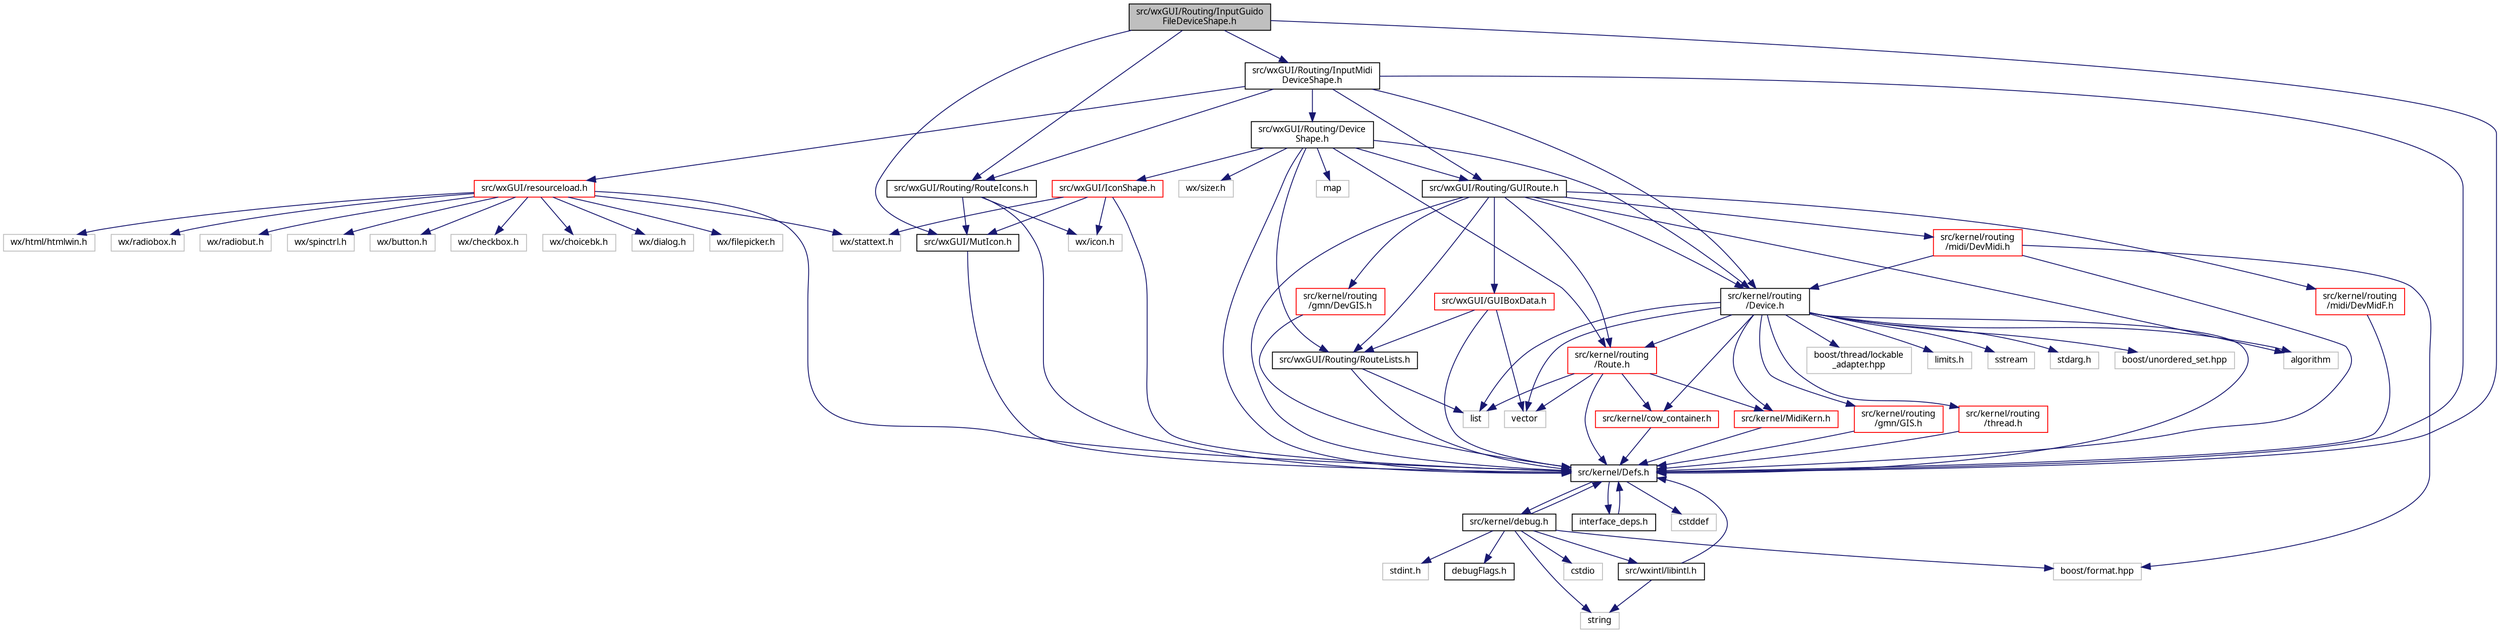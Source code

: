 digraph "src/wxGUI/Routing/InputGuidoFileDeviceShape.h"
{
  edge [fontname="Sans",fontsize="10",labelfontname="Sans",labelfontsize="10"];
  node [fontname="Sans",fontsize="10",shape=record];
  Node0 [label="src/wxGUI/Routing/InputGuido\lFileDeviceShape.h",height=0.2,width=0.4,color="black", fillcolor="grey75", style="filled", fontcolor="black"];
  Node0 -> Node1 [color="midnightblue",fontsize="10",style="solid",fontname="Sans"];
  Node1 [label="src/kernel/Defs.h",height=0.2,width=0.4,color="black", fillcolor="white", style="filled",URL="$d1/d73/Defs_8h.html",tooltip="Common definitions. "];
  Node1 -> Node2 [color="midnightblue",fontsize="10",style="solid",fontname="Sans"];
  Node2 [label="interface_deps.h",height=0.2,width=0.4,color="black", fillcolor="white", style="filled",URL="$de/ddd/interface__deps_8h.html"];
  Node2 -> Node1 [color="midnightblue",fontsize="10",style="solid",fontname="Sans"];
  Node1 -> Node3 [color="midnightblue",fontsize="10",style="solid",fontname="Sans"];
  Node3 [label="cstddef",height=0.2,width=0.4,color="grey75", fillcolor="white", style="filled"];
  Node1 -> Node4 [color="midnightblue",fontsize="10",style="solid",fontname="Sans"];
  Node4 [label="src/kernel/debug.h",height=0.2,width=0.4,color="black", fillcolor="white", style="filled",URL="$db/d16/debug_8h.html"];
  Node4 -> Node1 [color="midnightblue",fontsize="10",style="solid",fontname="Sans"];
  Node4 -> Node5 [color="midnightblue",fontsize="10",style="solid",fontname="Sans"];
  Node5 [label="src/wxintl/libintl.h",height=0.2,width=0.4,color="black", fillcolor="white", style="filled",URL="$d4/d64/libintl_8h.html"];
  Node5 -> Node1 [color="midnightblue",fontsize="10",style="solid",fontname="Sans"];
  Node5 -> Node6 [color="midnightblue",fontsize="10",style="solid",fontname="Sans"];
  Node6 [label="string",height=0.2,width=0.4,color="grey75", fillcolor="white", style="filled"];
  Node4 -> Node6 [color="midnightblue",fontsize="10",style="solid",fontname="Sans"];
  Node4 -> Node7 [color="midnightblue",fontsize="10",style="solid",fontname="Sans"];
  Node7 [label="cstdio",height=0.2,width=0.4,color="grey75", fillcolor="white", style="filled"];
  Node4 -> Node8 [color="midnightblue",fontsize="10",style="solid",fontname="Sans"];
  Node8 [label="boost/format.hpp",height=0.2,width=0.4,color="grey75", fillcolor="white", style="filled"];
  Node4 -> Node9 [color="midnightblue",fontsize="10",style="solid",fontname="Sans"];
  Node9 [label="stdint.h",height=0.2,width=0.4,color="grey75", fillcolor="white", style="filled"];
  Node4 -> Node10 [color="midnightblue",fontsize="10",style="solid",fontname="Sans"];
  Node10 [label="debugFlags.h",height=0.2,width=0.4,color="black", fillcolor="white", style="filled",URL="$d4/dab/debugFlags_8h.html",tooltip="Debug flags for mutabor debug mode. "];
  Node0 -> Node11 [color="midnightblue",fontsize="10",style="solid",fontname="Sans"];
  Node11 [label="src/wxGUI/MutIcon.h",height=0.2,width=0.4,color="black", fillcolor="white", style="filled",URL="$df/d37/MutIcon_8h.html",tooltip="Icon class fixing issues with Mac OS. "];
  Node11 -> Node1 [color="midnightblue",fontsize="10",style="solid",fontname="Sans"];
  Node0 -> Node12 [color="midnightblue",fontsize="10",style="solid",fontname="Sans"];
  Node12 [label="src/wxGUI/Routing/RouteIcons.h",height=0.2,width=0.4,color="black", fillcolor="white", style="filled",URL="$df/d40/RouteIcons_8h.html",tooltip="Devices base classes. "];
  Node12 -> Node1 [color="midnightblue",fontsize="10",style="solid",fontname="Sans"];
  Node12 -> Node11 [color="midnightblue",fontsize="10",style="solid",fontname="Sans"];
  Node12 -> Node13 [color="midnightblue",fontsize="10",style="solid",fontname="Sans"];
  Node13 [label="wx/icon.h",height=0.2,width=0.4,color="grey75", fillcolor="white", style="filled"];
  Node0 -> Node14 [color="midnightblue",fontsize="10",style="solid",fontname="Sans"];
  Node14 [label="src/wxGUI/Routing/InputMidi\lDeviceShape.h",height=0.2,width=0.4,color="black", fillcolor="white", style="filled",URL="$d3/d5e/InputMidiDeviceShape_8h.html",tooltip="MIDI input device shape for route window. "];
  Node14 -> Node1 [color="midnightblue",fontsize="10",style="solid",fontname="Sans"];
  Node14 -> Node15 [color="midnightblue",fontsize="10",style="solid",fontname="Sans"];
  Node15 [label="src/kernel/routing\l/Device.h",height=0.2,width=0.4,color="black", fillcolor="white", style="filled",URL="$de/d05/Device_8h.html",tooltip="Routing. "];
  Node15 -> Node1 [color="midnightblue",fontsize="10",style="solid",fontname="Sans"];
  Node15 -> Node16 [color="midnightblue",fontsize="10",style="solid",fontname="Sans"];
  Node16 [label="src/kernel/cow_container.h",height=0.2,width=0.4,color="red", fillcolor="white", style="filled",URL="$da/d28/cow__container_8h.html",tooltip="Copy on write container. "];
  Node16 -> Node1 [color="midnightblue",fontsize="10",style="solid",fontname="Sans"];
  Node15 -> Node20 [color="midnightblue",fontsize="10",style="solid",fontname="Sans"];
  Node20 [label="src/kernel/routing\l/gmn/GIS.h",height=0.2,width=0.4,color="red", fillcolor="white", style="filled",URL="$dd/d4d/GIS_8h.html"];
  Node20 -> Node1 [color="midnightblue",fontsize="10",style="solid",fontname="Sans"];
  Node15 -> Node25 [color="midnightblue",fontsize="10",style="solid",fontname="Sans"];
  Node25 [label="src/kernel/routing\l/Route.h",height=0.2,width=0.4,color="red", fillcolor="white", style="filled",URL="$d1/d65/Route_8h.html",tooltip="Routing. "];
  Node25 -> Node1 [color="midnightblue",fontsize="10",style="solid",fontname="Sans"];
  Node25 -> Node16 [color="midnightblue",fontsize="10",style="solid",fontname="Sans"];
  Node25 -> Node26 [color="midnightblue",fontsize="10",style="solid",fontname="Sans"];
  Node26 [label="src/kernel/MidiKern.h",height=0.2,width=0.4,color="red", fillcolor="white", style="filled",URL="$da/dfd/MidiKern_8h.html"];
  Node26 -> Node1 [color="midnightblue",fontsize="10",style="solid",fontname="Sans"];
  Node25 -> Node29 [color="midnightblue",fontsize="10",style="solid",fontname="Sans"];
  Node29 [label="list",height=0.2,width=0.4,color="grey75", fillcolor="white", style="filled"];
  Node25 -> Node30 [color="midnightblue",fontsize="10",style="solid",fontname="Sans"];
  Node30 [label="vector",height=0.2,width=0.4,color="grey75", fillcolor="white", style="filled"];
  Node15 -> Node36 [color="midnightblue",fontsize="10",style="solid",fontname="Sans"];
  Node36 [label="src/kernel/routing\l/thread.h",height=0.2,width=0.4,color="red", fillcolor="white", style="filled",URL="$db/dd5/thread_8h.html"];
  Node36 -> Node1 [color="midnightblue",fontsize="10",style="solid",fontname="Sans"];
  Node15 -> Node39 [color="midnightblue",fontsize="10",style="solid",fontname="Sans"];
  Node39 [label="boost/thread/lockable\l_adapter.hpp",height=0.2,width=0.4,color="grey75", fillcolor="white", style="filled"];
  Node15 -> Node26 [color="midnightblue",fontsize="10",style="solid",fontname="Sans"];
  Node15 -> Node30 [color="midnightblue",fontsize="10",style="solid",fontname="Sans"];
  Node15 -> Node29 [color="midnightblue",fontsize="10",style="solid",fontname="Sans"];
  Node15 -> Node40 [color="midnightblue",fontsize="10",style="solid",fontname="Sans"];
  Node40 [label="limits.h",height=0.2,width=0.4,color="grey75", fillcolor="white", style="filled"];
  Node15 -> Node41 [color="midnightblue",fontsize="10",style="solid",fontname="Sans"];
  Node41 [label="algorithm",height=0.2,width=0.4,color="grey75", fillcolor="white", style="filled"];
  Node15 -> Node42 [color="midnightblue",fontsize="10",style="solid",fontname="Sans"];
  Node42 [label="sstream",height=0.2,width=0.4,color="grey75", fillcolor="white", style="filled"];
  Node15 -> Node43 [color="midnightblue",fontsize="10",style="solid",fontname="Sans"];
  Node43 [label="stdarg.h",height=0.2,width=0.4,color="grey75", fillcolor="white", style="filled"];
  Node15 -> Node44 [color="midnightblue",fontsize="10",style="solid",fontname="Sans"];
  Node44 [label="boost/unordered_set.hpp",height=0.2,width=0.4,color="grey75", fillcolor="white", style="filled"];
  Node14 -> Node45 [color="midnightblue",fontsize="10",style="solid",fontname="Sans"];
  Node45 [label="src/wxGUI/Routing/GUIRoute.h",height=0.2,width=0.4,color="black", fillcolor="white", style="filled",URL="$d6/dfa/GUIRoute_8h.html"];
  Node45 -> Node1 [color="midnightblue",fontsize="10",style="solid",fontname="Sans"];
  Node45 -> Node15 [color="midnightblue",fontsize="10",style="solid",fontname="Sans"];
  Node45 -> Node46 [color="midnightblue",fontsize="10",style="solid",fontname="Sans"];
  Node46 [label="src/kernel/routing\l/midi/DevMidi.h",height=0.2,width=0.4,color="red", fillcolor="white", style="filled",URL="$d4/da2/DevMidi_8h.html",tooltip="Classes for midi port. "];
  Node46 -> Node1 [color="midnightblue",fontsize="10",style="solid",fontname="Sans"];
  Node46 -> Node15 [color="midnightblue",fontsize="10",style="solid",fontname="Sans"];
  Node46 -> Node8 [color="midnightblue",fontsize="10",style="solid",fontname="Sans"];
  Node45 -> Node59 [color="midnightblue",fontsize="10",style="solid",fontname="Sans"];
  Node59 [label="src/kernel/routing\l/midi/DevMidF.h",height=0.2,width=0.4,color="red", fillcolor="white", style="filled",URL="$da/d3c/DevMidF_8h.html"];
  Node59 -> Node1 [color="midnightblue",fontsize="10",style="solid",fontname="Sans"];
  Node45 -> Node68 [color="midnightblue",fontsize="10",style="solid",fontname="Sans"];
  Node68 [label="src/kernel/routing\l/gmn/DevGIS.h",height=0.2,width=0.4,color="red", fillcolor="white", style="filled",URL="$da/d81/DevGIS_8h.html"];
  Node68 -> Node1 [color="midnightblue",fontsize="10",style="solid",fontname="Sans"];
  Node45 -> Node25 [color="midnightblue",fontsize="10",style="solid",fontname="Sans"];
  Node45 -> Node70 [color="midnightblue",fontsize="10",style="solid",fontname="Sans"];
  Node70 [label="src/wxGUI/GUIBoxData.h",height=0.2,width=0.4,color="red", fillcolor="white", style="filled",URL="$d5/df7/GUIBoxData_8h.html"];
  Node70 -> Node1 [color="midnightblue",fontsize="10",style="solid",fontname="Sans"];
  Node70 -> Node71 [color="midnightblue",fontsize="10",style="solid",fontname="Sans"];
  Node71 [label="src/wxGUI/Routing/RouteLists.h",height=0.2,width=0.4,color="black", fillcolor="white", style="filled",URL="$d4/d70/RouteLists_8h.html"];
  Node71 -> Node1 [color="midnightblue",fontsize="10",style="solid",fontname="Sans"];
  Node71 -> Node29 [color="midnightblue",fontsize="10",style="solid",fontname="Sans"];
  Node70 -> Node30 [color="midnightblue",fontsize="10",style="solid",fontname="Sans"];
  Node45 -> Node71 [color="midnightblue",fontsize="10",style="solid",fontname="Sans"];
  Node45 -> Node41 [color="midnightblue",fontsize="10",style="solid",fontname="Sans"];
  Node14 -> Node12 [color="midnightblue",fontsize="10",style="solid",fontname="Sans"];
  Node14 -> Node81 [color="midnightblue",fontsize="10",style="solid",fontname="Sans"];
  Node81 [label="src/wxGUI/Routing/Device\lShape.h",height=0.2,width=0.4,color="black", fillcolor="white", style="filled",URL="$d9/d4d/DeviceShape_8h.html",tooltip="Device shape base class for route window. "];
  Node81 -> Node1 [color="midnightblue",fontsize="10",style="solid",fontname="Sans"];
  Node81 -> Node82 [color="midnightblue",fontsize="10",style="solid",fontname="Sans"];
  Node82 [label="src/wxGUI/IconShape.h",height=0.2,width=0.4,color="red", fillcolor="white", style="filled",URL="$d5/d6f/IconShape_8h.html",tooltip="Icon shape. "];
  Node82 -> Node1 [color="midnightblue",fontsize="10",style="solid",fontname="Sans"];
  Node82 -> Node11 [color="midnightblue",fontsize="10",style="solid",fontname="Sans"];
  Node82 -> Node13 [color="midnightblue",fontsize="10",style="solid",fontname="Sans"];
  Node82 -> Node101 [color="midnightblue",fontsize="10",style="solid",fontname="Sans"];
  Node101 [label="wx/stattext.h",height=0.2,width=0.4,color="grey75", fillcolor="white", style="filled"];
  Node81 -> Node25 [color="midnightblue",fontsize="10",style="solid",fontname="Sans"];
  Node81 -> Node15 [color="midnightblue",fontsize="10",style="solid",fontname="Sans"];
  Node81 -> Node45 [color="midnightblue",fontsize="10",style="solid",fontname="Sans"];
  Node81 -> Node71 [color="midnightblue",fontsize="10",style="solid",fontname="Sans"];
  Node81 -> Node102 [color="midnightblue",fontsize="10",style="solid",fontname="Sans"];
  Node102 [label="map",height=0.2,width=0.4,color="grey75", fillcolor="white", style="filled"];
  Node81 -> Node103 [color="midnightblue",fontsize="10",style="solid",fontname="Sans"];
  Node103 [label="wx/sizer.h",height=0.2,width=0.4,color="grey75", fillcolor="white", style="filled"];
  Node14 -> Node104 [color="midnightblue",fontsize="10",style="solid",fontname="Sans"];
  Node104 [label="src/wxGUI/resourceload.h",height=0.2,width=0.4,color="red", fillcolor="white", style="filled",URL="$d3/daf/resourceload_8h.html"];
  Node104 -> Node1 [color="midnightblue",fontsize="10",style="solid",fontname="Sans"];
  Node104 -> Node105 [color="midnightblue",fontsize="10",style="solid",fontname="Sans"];
  Node105 [label="wx/button.h",height=0.2,width=0.4,color="grey75", fillcolor="white", style="filled"];
  Node104 -> Node106 [color="midnightblue",fontsize="10",style="solid",fontname="Sans"];
  Node106 [label="wx/checkbox.h",height=0.2,width=0.4,color="grey75", fillcolor="white", style="filled"];
  Node104 -> Node107 [color="midnightblue",fontsize="10",style="solid",fontname="Sans"];
  Node107 [label="wx/choicebk.h",height=0.2,width=0.4,color="grey75", fillcolor="white", style="filled"];
  Node104 -> Node108 [color="midnightblue",fontsize="10",style="solid",fontname="Sans"];
  Node108 [label="wx/dialog.h",height=0.2,width=0.4,color="grey75", fillcolor="white", style="filled"];
  Node104 -> Node109 [color="midnightblue",fontsize="10",style="solid",fontname="Sans"];
  Node109 [label="wx/filepicker.h",height=0.2,width=0.4,color="grey75", fillcolor="white", style="filled"];
  Node104 -> Node110 [color="midnightblue",fontsize="10",style="solid",fontname="Sans"];
  Node110 [label="wx/html/htmlwin.h",height=0.2,width=0.4,color="grey75", fillcolor="white", style="filled"];
  Node104 -> Node111 [color="midnightblue",fontsize="10",style="solid",fontname="Sans"];
  Node111 [label="wx/radiobox.h",height=0.2,width=0.4,color="grey75", fillcolor="white", style="filled"];
  Node104 -> Node112 [color="midnightblue",fontsize="10",style="solid",fontname="Sans"];
  Node112 [label="wx/radiobut.h",height=0.2,width=0.4,color="grey75", fillcolor="white", style="filled"];
  Node104 -> Node113 [color="midnightblue",fontsize="10",style="solid",fontname="Sans"];
  Node113 [label="wx/spinctrl.h",height=0.2,width=0.4,color="grey75", fillcolor="white", style="filled"];
  Node104 -> Node101 [color="midnightblue",fontsize="10",style="solid",fontname="Sans"];
}
